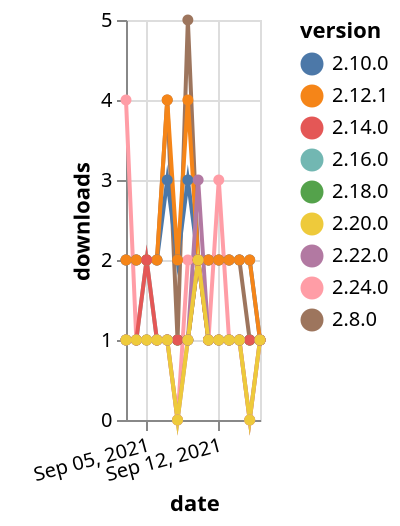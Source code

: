 {"$schema": "https://vega.github.io/schema/vega-lite/v5.json", "description": "A simple bar chart with embedded data.", "data": {"values": [{"date": "2021-09-03", "total": 200, "delta": 1, "version": "2.16.0"}, {"date": "2021-09-04", "total": 201, "delta": 1, "version": "2.16.0"}, {"date": "2021-09-05", "total": 203, "delta": 2, "version": "2.16.0"}, {"date": "2021-09-06", "total": 204, "delta": 1, "version": "2.16.0"}, {"date": "2021-09-07", "total": 205, "delta": 1, "version": "2.16.0"}, {"date": "2021-09-08", "total": 206, "delta": 1, "version": "2.16.0"}, {"date": "2021-09-09", "total": 207, "delta": 1, "version": "2.16.0"}, {"date": "2021-09-10", "total": 209, "delta": 2, "version": "2.16.0"}, {"date": "2021-09-11", "total": 210, "delta": 1, "version": "2.16.0"}, {"date": "2021-09-12", "total": 211, "delta": 1, "version": "2.16.0"}, {"date": "2021-09-13", "total": 212, "delta": 1, "version": "2.16.0"}, {"date": "2021-09-14", "total": 213, "delta": 1, "version": "2.16.0"}, {"date": "2021-09-15", "total": 214, "delta": 1, "version": "2.16.0"}, {"date": "2021-09-16", "total": 215, "delta": 1, "version": "2.16.0"}, {"date": "2021-09-03", "total": 3050, "delta": 2, "version": "2.8.0"}, {"date": "2021-09-04", "total": 3052, "delta": 2, "version": "2.8.0"}, {"date": "2021-09-05", "total": 3054, "delta": 2, "version": "2.8.0"}, {"date": "2021-09-06", "total": 3056, "delta": 2, "version": "2.8.0"}, {"date": "2021-09-07", "total": 3060, "delta": 4, "version": "2.8.0"}, {"date": "2021-09-08", "total": 3061, "delta": 1, "version": "2.8.0"}, {"date": "2021-09-09", "total": 3066, "delta": 5, "version": "2.8.0"}, {"date": "2021-09-10", "total": 3068, "delta": 2, "version": "2.8.0"}, {"date": "2021-09-11", "total": 3070, "delta": 2, "version": "2.8.0"}, {"date": "2021-09-12", "total": 3072, "delta": 2, "version": "2.8.0"}, {"date": "2021-09-13", "total": 3074, "delta": 2, "version": "2.8.0"}, {"date": "2021-09-14", "total": 3076, "delta": 2, "version": "2.8.0"}, {"date": "2021-09-15", "total": 3077, "delta": 1, "version": "2.8.0"}, {"date": "2021-09-16", "total": 3078, "delta": 1, "version": "2.8.0"}, {"date": "2021-09-03", "total": 2556, "delta": 2, "version": "2.10.0"}, {"date": "2021-09-04", "total": 2558, "delta": 2, "version": "2.10.0"}, {"date": "2021-09-05", "total": 2560, "delta": 2, "version": "2.10.0"}, {"date": "2021-09-06", "total": 2562, "delta": 2, "version": "2.10.0"}, {"date": "2021-09-07", "total": 2565, "delta": 3, "version": "2.10.0"}, {"date": "2021-09-08", "total": 2567, "delta": 2, "version": "2.10.0"}, {"date": "2021-09-09", "total": 2570, "delta": 3, "version": "2.10.0"}, {"date": "2021-09-10", "total": 2572, "delta": 2, "version": "2.10.0"}, {"date": "2021-09-11", "total": 2574, "delta": 2, "version": "2.10.0"}, {"date": "2021-09-12", "total": 2576, "delta": 2, "version": "2.10.0"}, {"date": "2021-09-13", "total": 2578, "delta": 2, "version": "2.10.0"}, {"date": "2021-09-14", "total": 2580, "delta": 2, "version": "2.10.0"}, {"date": "2021-09-15", "total": 2582, "delta": 2, "version": "2.10.0"}, {"date": "2021-09-16", "total": 2583, "delta": 1, "version": "2.10.0"}, {"date": "2021-09-03", "total": 120, "delta": 4, "version": "2.24.0"}, {"date": "2021-09-04", "total": 121, "delta": 1, "version": "2.24.0"}, {"date": "2021-09-05", "total": 122, "delta": 1, "version": "2.24.0"}, {"date": "2021-09-06", "total": 123, "delta": 1, "version": "2.24.0"}, {"date": "2021-09-07", "total": 124, "delta": 1, "version": "2.24.0"}, {"date": "2021-09-08", "total": 124, "delta": 0, "version": "2.24.0"}, {"date": "2021-09-09", "total": 126, "delta": 2, "version": "2.24.0"}, {"date": "2021-09-10", "total": 128, "delta": 2, "version": "2.24.0"}, {"date": "2021-09-11", "total": 129, "delta": 1, "version": "2.24.0"}, {"date": "2021-09-12", "total": 132, "delta": 3, "version": "2.24.0"}, {"date": "2021-09-13", "total": 133, "delta": 1, "version": "2.24.0"}, {"date": "2021-09-14", "total": 134, "delta": 1, "version": "2.24.0"}, {"date": "2021-09-15", "total": 134, "delta": 0, "version": "2.24.0"}, {"date": "2021-09-16", "total": 135, "delta": 1, "version": "2.24.0"}, {"date": "2021-09-03", "total": 198, "delta": 1, "version": "2.18.0"}, {"date": "2021-09-04", "total": 199, "delta": 1, "version": "2.18.0"}, {"date": "2021-09-05", "total": 200, "delta": 1, "version": "2.18.0"}, {"date": "2021-09-06", "total": 201, "delta": 1, "version": "2.18.0"}, {"date": "2021-09-07", "total": 202, "delta": 1, "version": "2.18.0"}, {"date": "2021-09-08", "total": 203, "delta": 1, "version": "2.18.0"}, {"date": "2021-09-09", "total": 204, "delta": 1, "version": "2.18.0"}, {"date": "2021-09-10", "total": 206, "delta": 2, "version": "2.18.0"}, {"date": "2021-09-11", "total": 207, "delta": 1, "version": "2.18.0"}, {"date": "2021-09-12", "total": 208, "delta": 1, "version": "2.18.0"}, {"date": "2021-09-13", "total": 209, "delta": 1, "version": "2.18.0"}, {"date": "2021-09-14", "total": 210, "delta": 1, "version": "2.18.0"}, {"date": "2021-09-15", "total": 211, "delta": 1, "version": "2.18.0"}, {"date": "2021-09-16", "total": 212, "delta": 1, "version": "2.18.0"}, {"date": "2021-09-03", "total": 2450, "delta": 2, "version": "2.12.1"}, {"date": "2021-09-04", "total": 2452, "delta": 2, "version": "2.12.1"}, {"date": "2021-09-05", "total": 2454, "delta": 2, "version": "2.12.1"}, {"date": "2021-09-06", "total": 2456, "delta": 2, "version": "2.12.1"}, {"date": "2021-09-07", "total": 2460, "delta": 4, "version": "2.12.1"}, {"date": "2021-09-08", "total": 2462, "delta": 2, "version": "2.12.1"}, {"date": "2021-09-09", "total": 2466, "delta": 4, "version": "2.12.1"}, {"date": "2021-09-10", "total": 2468, "delta": 2, "version": "2.12.1"}, {"date": "2021-09-11", "total": 2470, "delta": 2, "version": "2.12.1"}, {"date": "2021-09-12", "total": 2472, "delta": 2, "version": "2.12.1"}, {"date": "2021-09-13", "total": 2474, "delta": 2, "version": "2.12.1"}, {"date": "2021-09-14", "total": 2476, "delta": 2, "version": "2.12.1"}, {"date": "2021-09-15", "total": 2478, "delta": 2, "version": "2.12.1"}, {"date": "2021-09-16", "total": 2479, "delta": 1, "version": "2.12.1"}, {"date": "2021-09-03", "total": 249, "delta": 1, "version": "2.14.0"}, {"date": "2021-09-04", "total": 250, "delta": 1, "version": "2.14.0"}, {"date": "2021-09-05", "total": 252, "delta": 2, "version": "2.14.0"}, {"date": "2021-09-06", "total": 253, "delta": 1, "version": "2.14.0"}, {"date": "2021-09-07", "total": 254, "delta": 1, "version": "2.14.0"}, {"date": "2021-09-08", "total": 255, "delta": 1, "version": "2.14.0"}, {"date": "2021-09-09", "total": 256, "delta": 1, "version": "2.14.0"}, {"date": "2021-09-10", "total": 258, "delta": 2, "version": "2.14.0"}, {"date": "2021-09-11", "total": 259, "delta": 1, "version": "2.14.0"}, {"date": "2021-09-12", "total": 260, "delta": 1, "version": "2.14.0"}, {"date": "2021-09-13", "total": 261, "delta": 1, "version": "2.14.0"}, {"date": "2021-09-14", "total": 262, "delta": 1, "version": "2.14.0"}, {"date": "2021-09-15", "total": 263, "delta": 1, "version": "2.14.0"}, {"date": "2021-09-16", "total": 264, "delta": 1, "version": "2.14.0"}, {"date": "2021-09-03", "total": 186, "delta": 1, "version": "2.22.0"}, {"date": "2021-09-04", "total": 187, "delta": 1, "version": "2.22.0"}, {"date": "2021-09-05", "total": 188, "delta": 1, "version": "2.22.0"}, {"date": "2021-09-06", "total": 189, "delta": 1, "version": "2.22.0"}, {"date": "2021-09-07", "total": 190, "delta": 1, "version": "2.22.0"}, {"date": "2021-09-08", "total": 190, "delta": 0, "version": "2.22.0"}, {"date": "2021-09-09", "total": 191, "delta": 1, "version": "2.22.0"}, {"date": "2021-09-10", "total": 194, "delta": 3, "version": "2.22.0"}, {"date": "2021-09-11", "total": 195, "delta": 1, "version": "2.22.0"}, {"date": "2021-09-12", "total": 196, "delta": 1, "version": "2.22.0"}, {"date": "2021-09-13", "total": 197, "delta": 1, "version": "2.22.0"}, {"date": "2021-09-14", "total": 198, "delta": 1, "version": "2.22.0"}, {"date": "2021-09-15", "total": 198, "delta": 0, "version": "2.22.0"}, {"date": "2021-09-16", "total": 199, "delta": 1, "version": "2.22.0"}, {"date": "2021-09-03", "total": 170, "delta": 1, "version": "2.20.0"}, {"date": "2021-09-04", "total": 171, "delta": 1, "version": "2.20.0"}, {"date": "2021-09-05", "total": 172, "delta": 1, "version": "2.20.0"}, {"date": "2021-09-06", "total": 173, "delta": 1, "version": "2.20.0"}, {"date": "2021-09-07", "total": 174, "delta": 1, "version": "2.20.0"}, {"date": "2021-09-08", "total": 174, "delta": 0, "version": "2.20.0"}, {"date": "2021-09-09", "total": 175, "delta": 1, "version": "2.20.0"}, {"date": "2021-09-10", "total": 177, "delta": 2, "version": "2.20.0"}, {"date": "2021-09-11", "total": 178, "delta": 1, "version": "2.20.0"}, {"date": "2021-09-12", "total": 179, "delta": 1, "version": "2.20.0"}, {"date": "2021-09-13", "total": 180, "delta": 1, "version": "2.20.0"}, {"date": "2021-09-14", "total": 181, "delta": 1, "version": "2.20.0"}, {"date": "2021-09-15", "total": 181, "delta": 0, "version": "2.20.0"}, {"date": "2021-09-16", "total": 182, "delta": 1, "version": "2.20.0"}]}, "width": "container", "mark": {"type": "line", "point": {"filled": true}}, "encoding": {"x": {"field": "date", "type": "temporal", "timeUnit": "yearmonthdate", "title": "date", "axis": {"labelAngle": -15}}, "y": {"field": "delta", "type": "quantitative", "title": "downloads"}, "color": {"field": "version", "type": "nominal"}, "tooltip": {"field": "delta"}}}